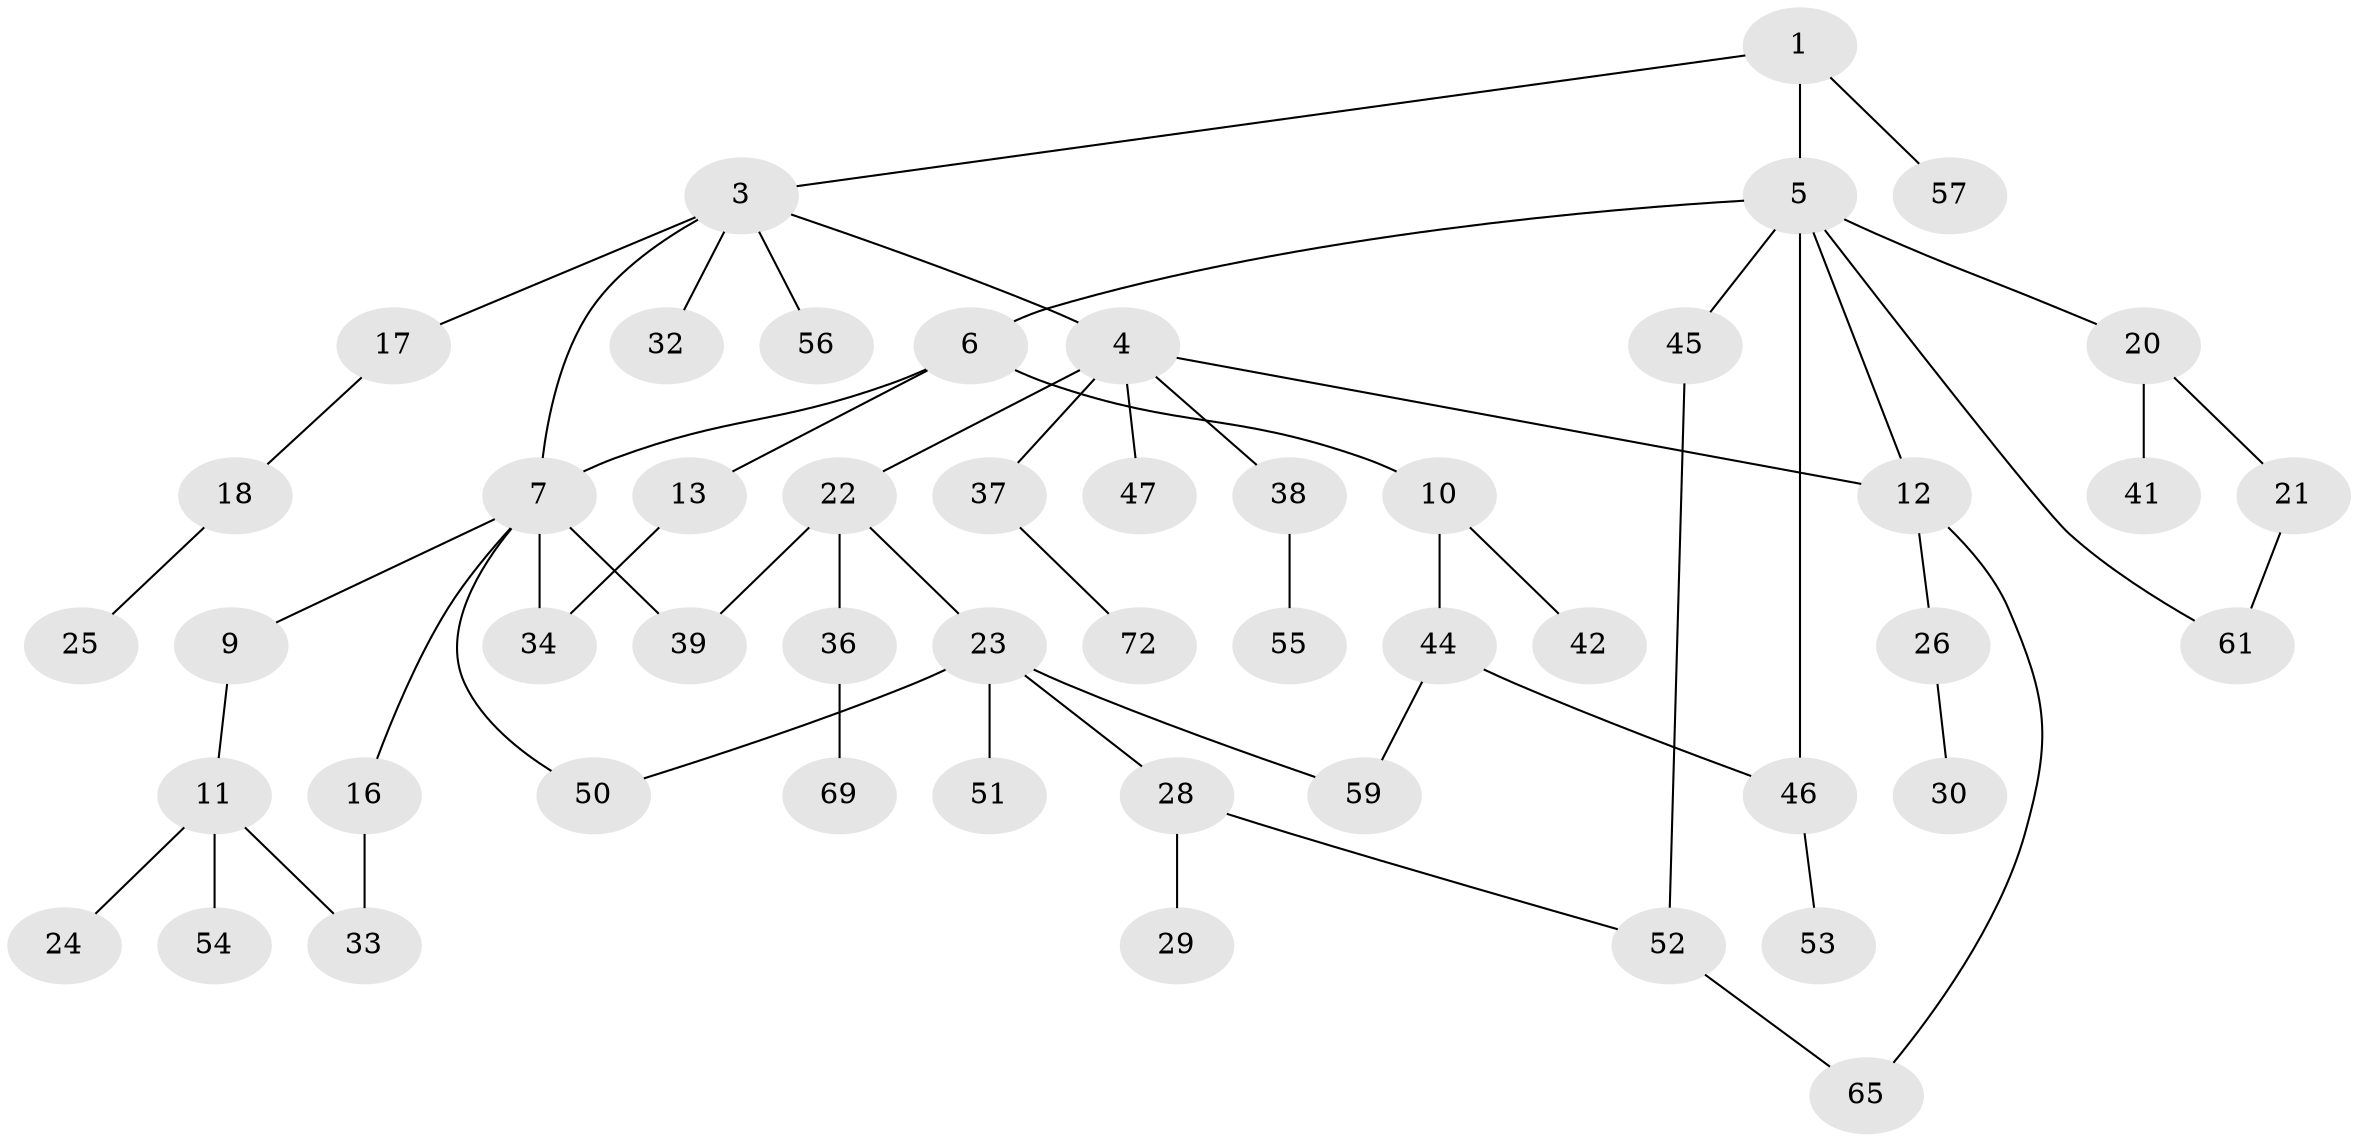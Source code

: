 // Generated by graph-tools (version 1.1) at 2025/51/02/27/25 19:51:36]
// undirected, 50 vertices, 60 edges
graph export_dot {
graph [start="1"]
  node [color=gray90,style=filled];
  1 [super="+2"];
  3 [super="+71"];
  4 [super="+19"];
  5 [super="+14"];
  6;
  7 [super="+8"];
  9;
  10 [super="+67"];
  11 [super="+15"];
  12;
  13;
  16 [super="+35"];
  17;
  18 [super="+68"];
  20;
  21 [super="+40"];
  22;
  23 [super="+27"];
  24;
  25;
  26 [super="+62"];
  28 [super="+43"];
  29 [super="+31"];
  30;
  32;
  33 [super="+48"];
  34;
  36 [super="+70"];
  37 [super="+63"];
  38;
  39 [super="+64"];
  41 [super="+58"];
  42 [super="+49"];
  44;
  45 [super="+60"];
  46 [super="+66"];
  47;
  50;
  51;
  52;
  53;
  54;
  55;
  56;
  57;
  59;
  61;
  65;
  69;
  72;
  1 -- 5;
  1 -- 57;
  1 -- 3;
  3 -- 4;
  3 -- 7;
  3 -- 17;
  3 -- 32;
  3 -- 56;
  4 -- 12;
  4 -- 37;
  4 -- 47;
  4 -- 38;
  4 -- 22;
  5 -- 6;
  5 -- 45;
  5 -- 61;
  5 -- 20;
  5 -- 12;
  5 -- 46;
  6 -- 10;
  6 -- 13;
  6 -- 7;
  7 -- 16;
  7 -- 34;
  7 -- 39;
  7 -- 50;
  7 -- 9;
  9 -- 11;
  10 -- 42;
  10 -- 44;
  11 -- 54;
  11 -- 24;
  11 -- 33;
  12 -- 26;
  12 -- 65;
  13 -- 34;
  16 -- 33;
  17 -- 18;
  18 -- 25;
  20 -- 21;
  20 -- 41;
  21 -- 61;
  22 -- 23;
  22 -- 36;
  22 -- 39;
  23 -- 28;
  23 -- 50;
  23 -- 51;
  23 -- 59;
  26 -- 30;
  28 -- 29;
  28 -- 52;
  36 -- 69;
  37 -- 72;
  38 -- 55;
  44 -- 46;
  44 -- 59;
  45 -- 52;
  46 -- 53;
  52 -- 65;
}
